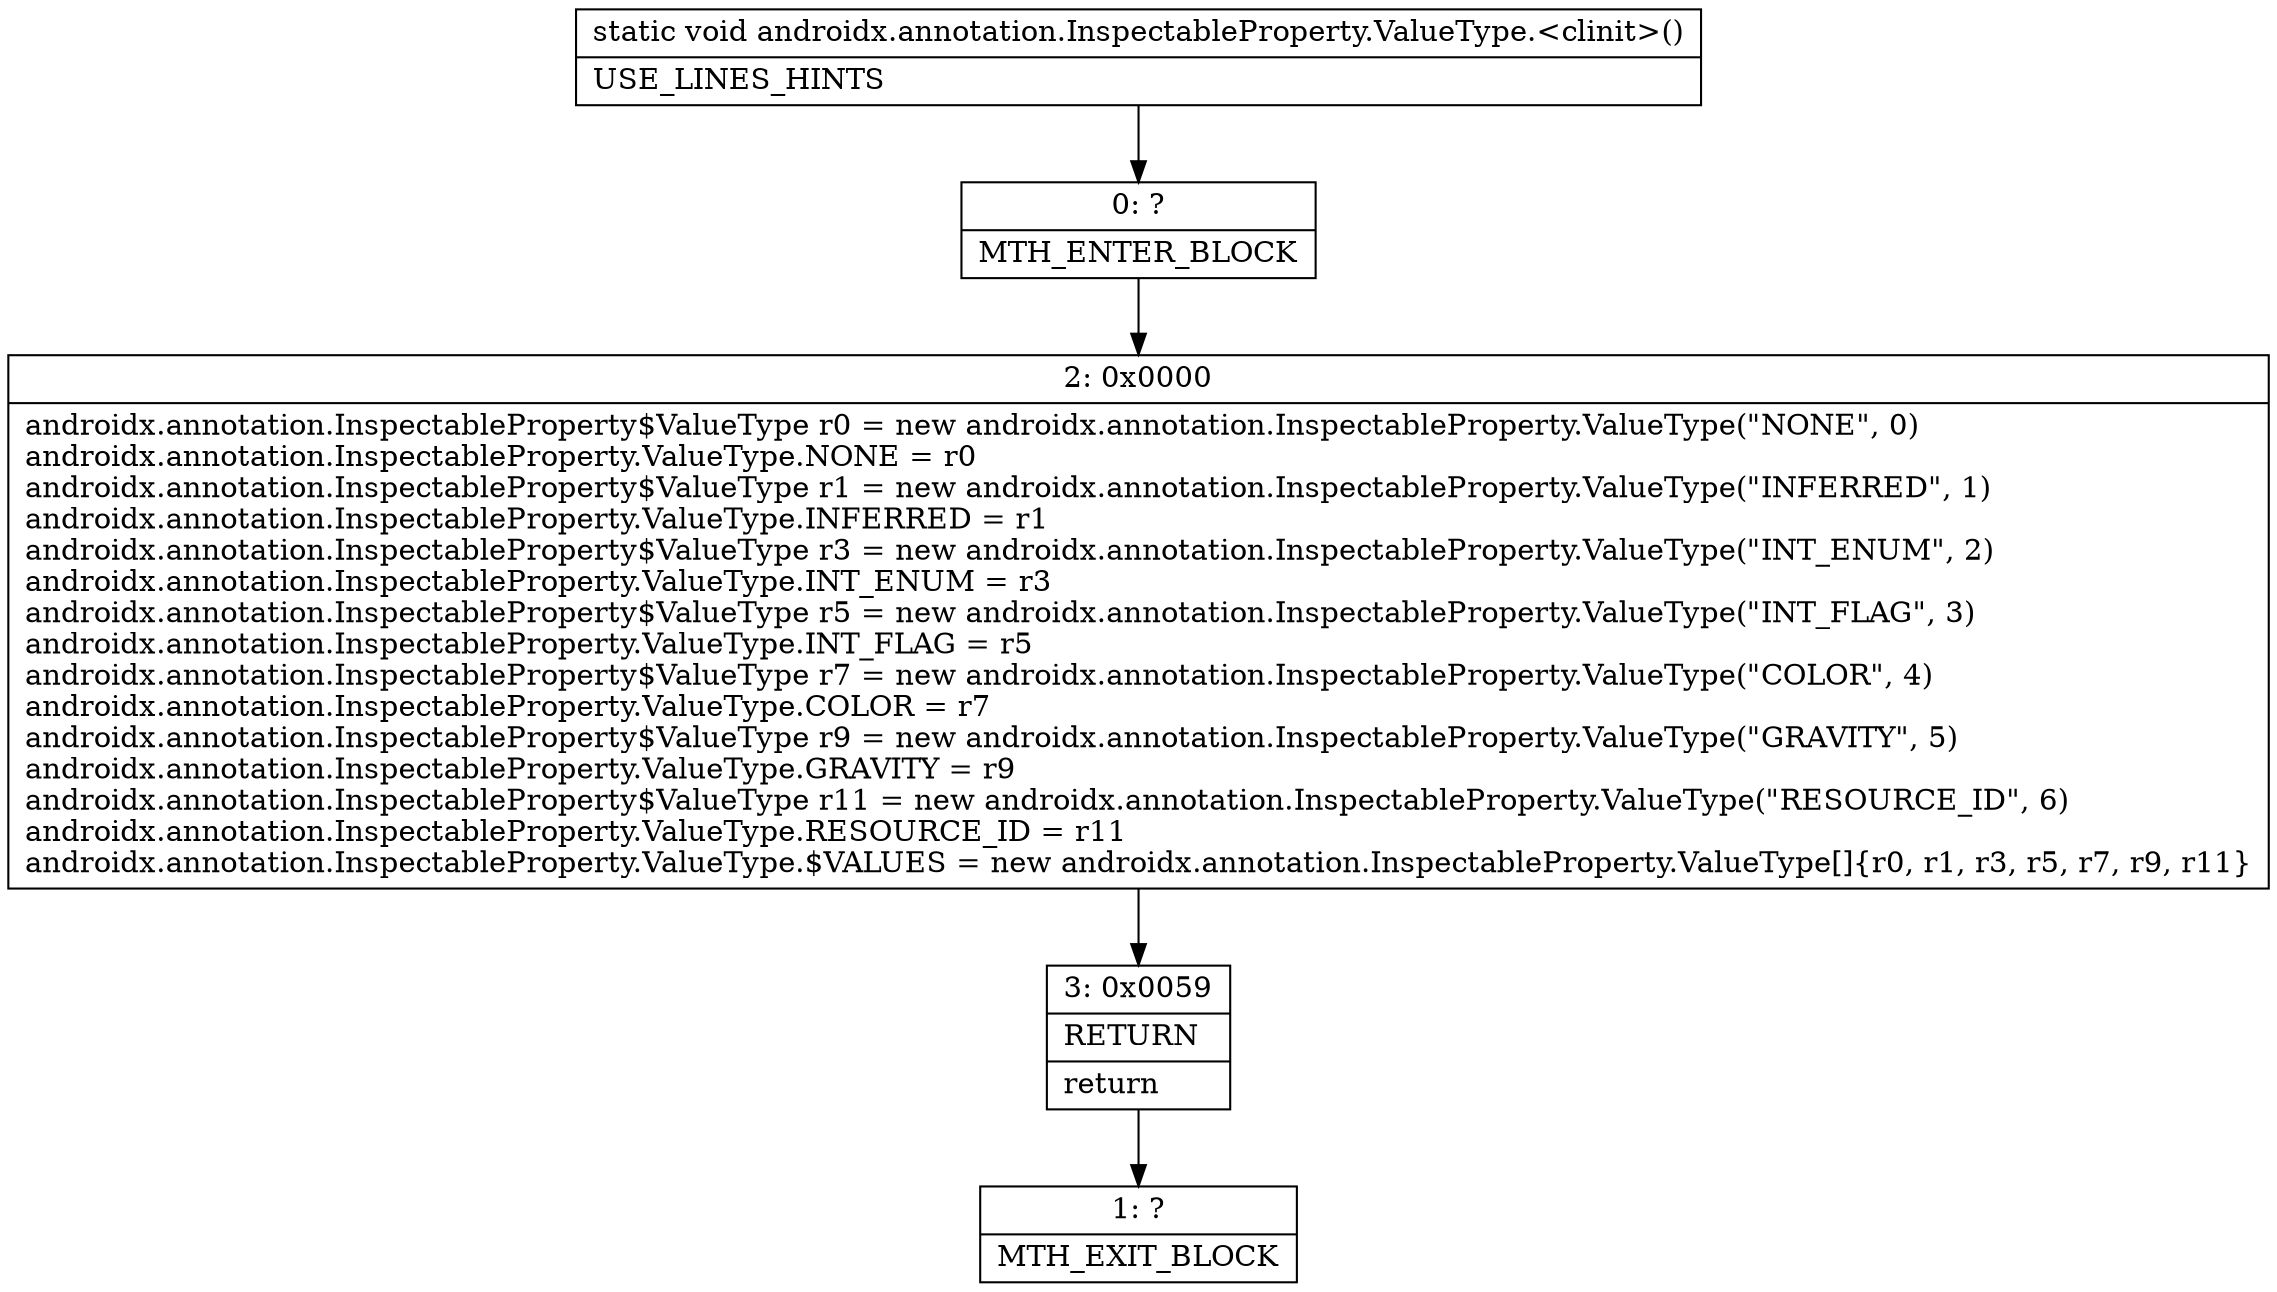 digraph "CFG forandroidx.annotation.InspectableProperty.ValueType.\<clinit\>()V" {
Node_0 [shape=record,label="{0\:\ ?|MTH_ENTER_BLOCK\l}"];
Node_2 [shape=record,label="{2\:\ 0x0000|androidx.annotation.InspectableProperty$ValueType r0 = new androidx.annotation.InspectableProperty.ValueType(\"NONE\", 0)\landroidx.annotation.InspectableProperty.ValueType.NONE = r0\landroidx.annotation.InspectableProperty$ValueType r1 = new androidx.annotation.InspectableProperty.ValueType(\"INFERRED\", 1)\landroidx.annotation.InspectableProperty.ValueType.INFERRED = r1\landroidx.annotation.InspectableProperty$ValueType r3 = new androidx.annotation.InspectableProperty.ValueType(\"INT_ENUM\", 2)\landroidx.annotation.InspectableProperty.ValueType.INT_ENUM = r3\landroidx.annotation.InspectableProperty$ValueType r5 = new androidx.annotation.InspectableProperty.ValueType(\"INT_FLAG\", 3)\landroidx.annotation.InspectableProperty.ValueType.INT_FLAG = r5\landroidx.annotation.InspectableProperty$ValueType r7 = new androidx.annotation.InspectableProperty.ValueType(\"COLOR\", 4)\landroidx.annotation.InspectableProperty.ValueType.COLOR = r7\landroidx.annotation.InspectableProperty$ValueType r9 = new androidx.annotation.InspectableProperty.ValueType(\"GRAVITY\", 5)\landroidx.annotation.InspectableProperty.ValueType.GRAVITY = r9\landroidx.annotation.InspectableProperty$ValueType r11 = new androidx.annotation.InspectableProperty.ValueType(\"RESOURCE_ID\", 6)\landroidx.annotation.InspectableProperty.ValueType.RESOURCE_ID = r11\landroidx.annotation.InspectableProperty.ValueType.$VALUES = new androidx.annotation.InspectableProperty.ValueType[]\{r0, r1, r3, r5, r7, r9, r11\}\l}"];
Node_3 [shape=record,label="{3\:\ 0x0059|RETURN\l|return\l}"];
Node_1 [shape=record,label="{1\:\ ?|MTH_EXIT_BLOCK\l}"];
MethodNode[shape=record,label="{static void androidx.annotation.InspectableProperty.ValueType.\<clinit\>()  | USE_LINES_HINTS\l}"];
MethodNode -> Node_0;Node_0 -> Node_2;
Node_2 -> Node_3;
Node_3 -> Node_1;
}

